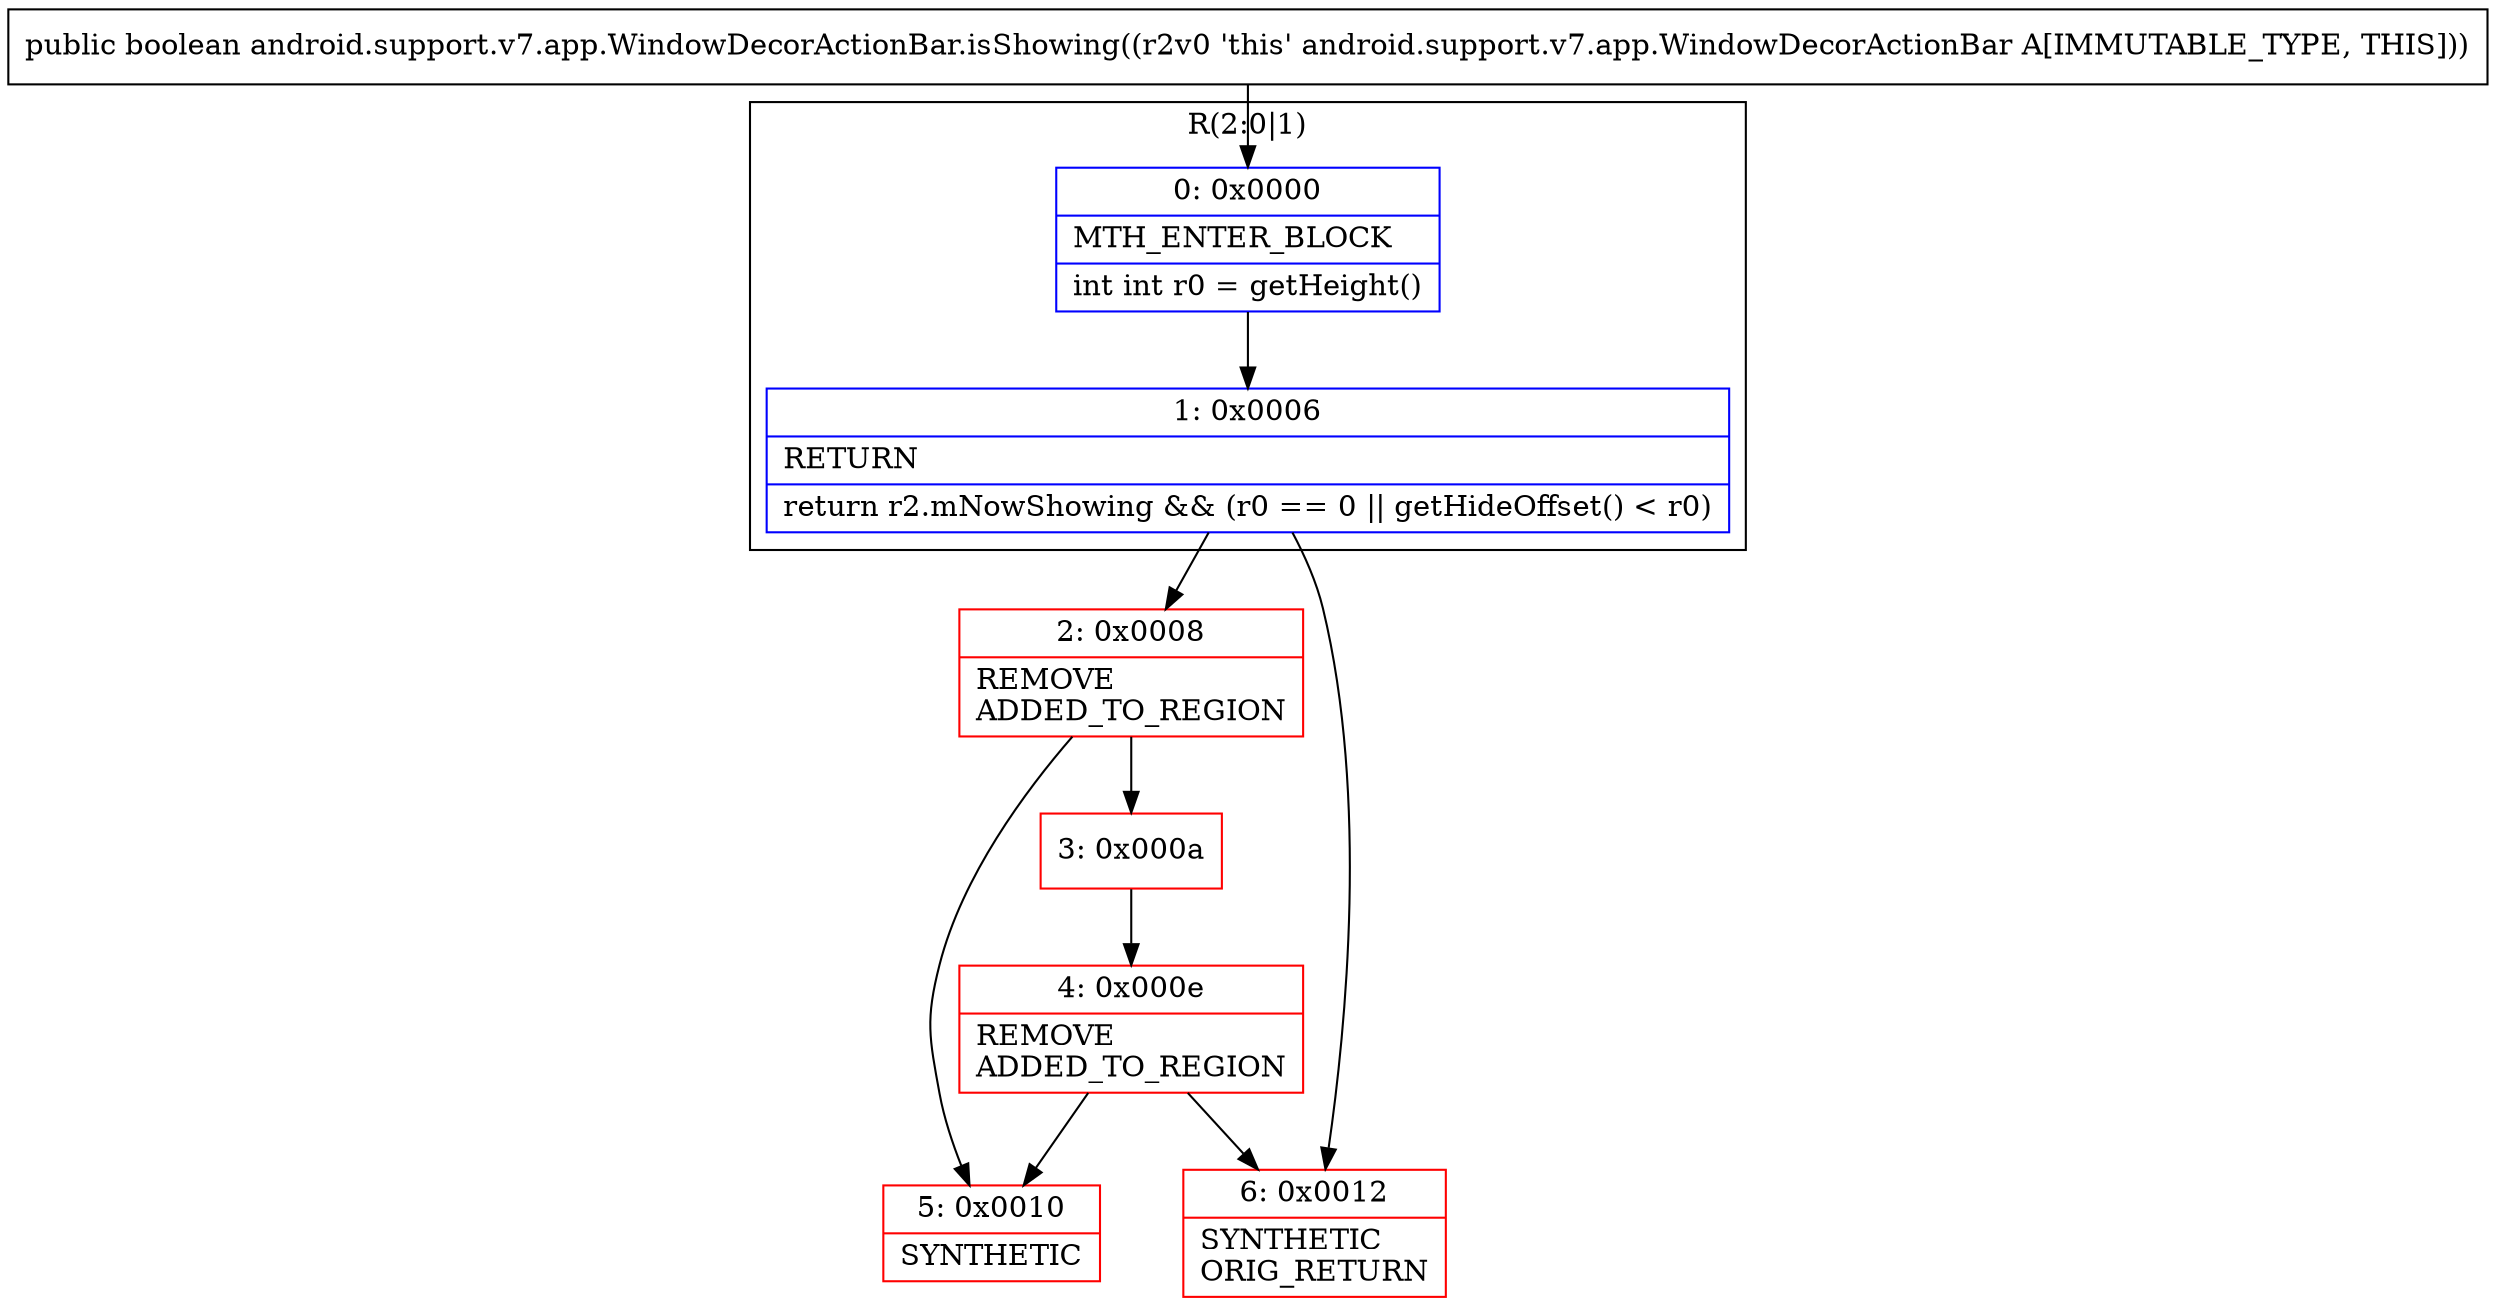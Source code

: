 digraph "CFG forandroid.support.v7.app.WindowDecorActionBar.isShowing()Z" {
subgraph cluster_Region_438275866 {
label = "R(2:0|1)";
node [shape=record,color=blue];
Node_0 [shape=record,label="{0\:\ 0x0000|MTH_ENTER_BLOCK\l|int int r0 = getHeight()\l}"];
Node_1 [shape=record,label="{1\:\ 0x0006|RETURN\l|return r2.mNowShowing && (r0 == 0 \|\| getHideOffset() \< r0)\l}"];
}
Node_2 [shape=record,color=red,label="{2\:\ 0x0008|REMOVE\lADDED_TO_REGION\l}"];
Node_3 [shape=record,color=red,label="{3\:\ 0x000a}"];
Node_4 [shape=record,color=red,label="{4\:\ 0x000e|REMOVE\lADDED_TO_REGION\l}"];
Node_5 [shape=record,color=red,label="{5\:\ 0x0010|SYNTHETIC\l}"];
Node_6 [shape=record,color=red,label="{6\:\ 0x0012|SYNTHETIC\lORIG_RETURN\l}"];
MethodNode[shape=record,label="{public boolean android.support.v7.app.WindowDecorActionBar.isShowing((r2v0 'this' android.support.v7.app.WindowDecorActionBar A[IMMUTABLE_TYPE, THIS])) }"];
MethodNode -> Node_0;
Node_0 -> Node_1;
Node_1 -> Node_2;
Node_1 -> Node_6;
Node_2 -> Node_3;
Node_2 -> Node_5;
Node_3 -> Node_4;
Node_4 -> Node_5;
Node_4 -> Node_6;
}

